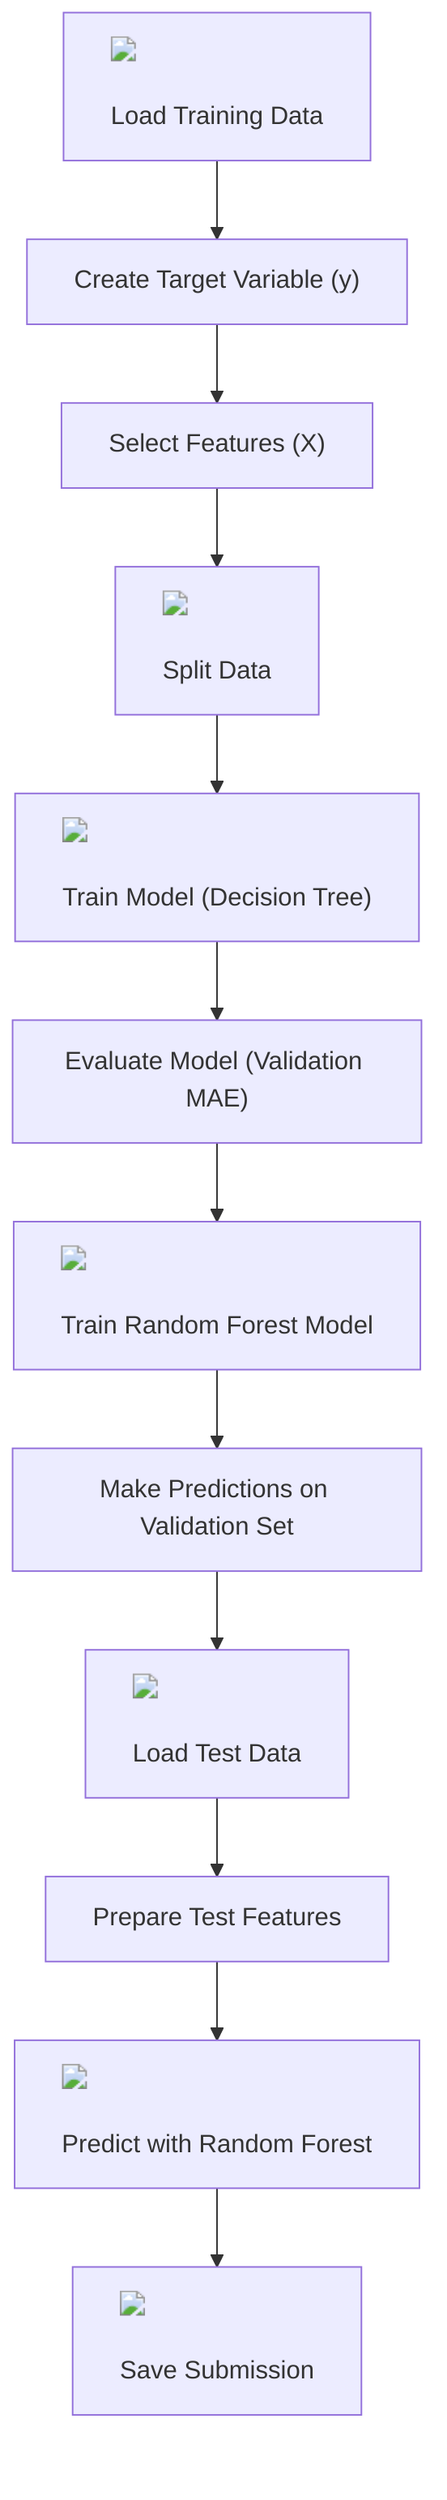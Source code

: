 flowchart TD
    A["<img src='icons/file.svg' /> <br/> Load Training Data"] --> B["Create Target Variable (y)"]
    B --> C["Select Features (X)"]
    C --> D["<img src='column_split.svg' /> <br/> Split Data"]
    D --> E["<img src='brain.svg' /> <br/> Train Model (Decision Tree)"]
    E --> F["Evaluate Model (Validation MAE)"]
    F --> G["<img src='brain.svg' /> <br/> Train Random Forest Model"]
    G --> H["Make Predictions on Validation Set"]
    H --> I["<img src='icons/file.svg' /> <br/> Load Test Data"]
    I --> J["Prepare Test Features"]
    J --> K["<img src='brain.svg' /> <br/> Predict with Random Forest"]
    K --> L["<img src='icons/file.svg' /> <br/> Save Submission"]
